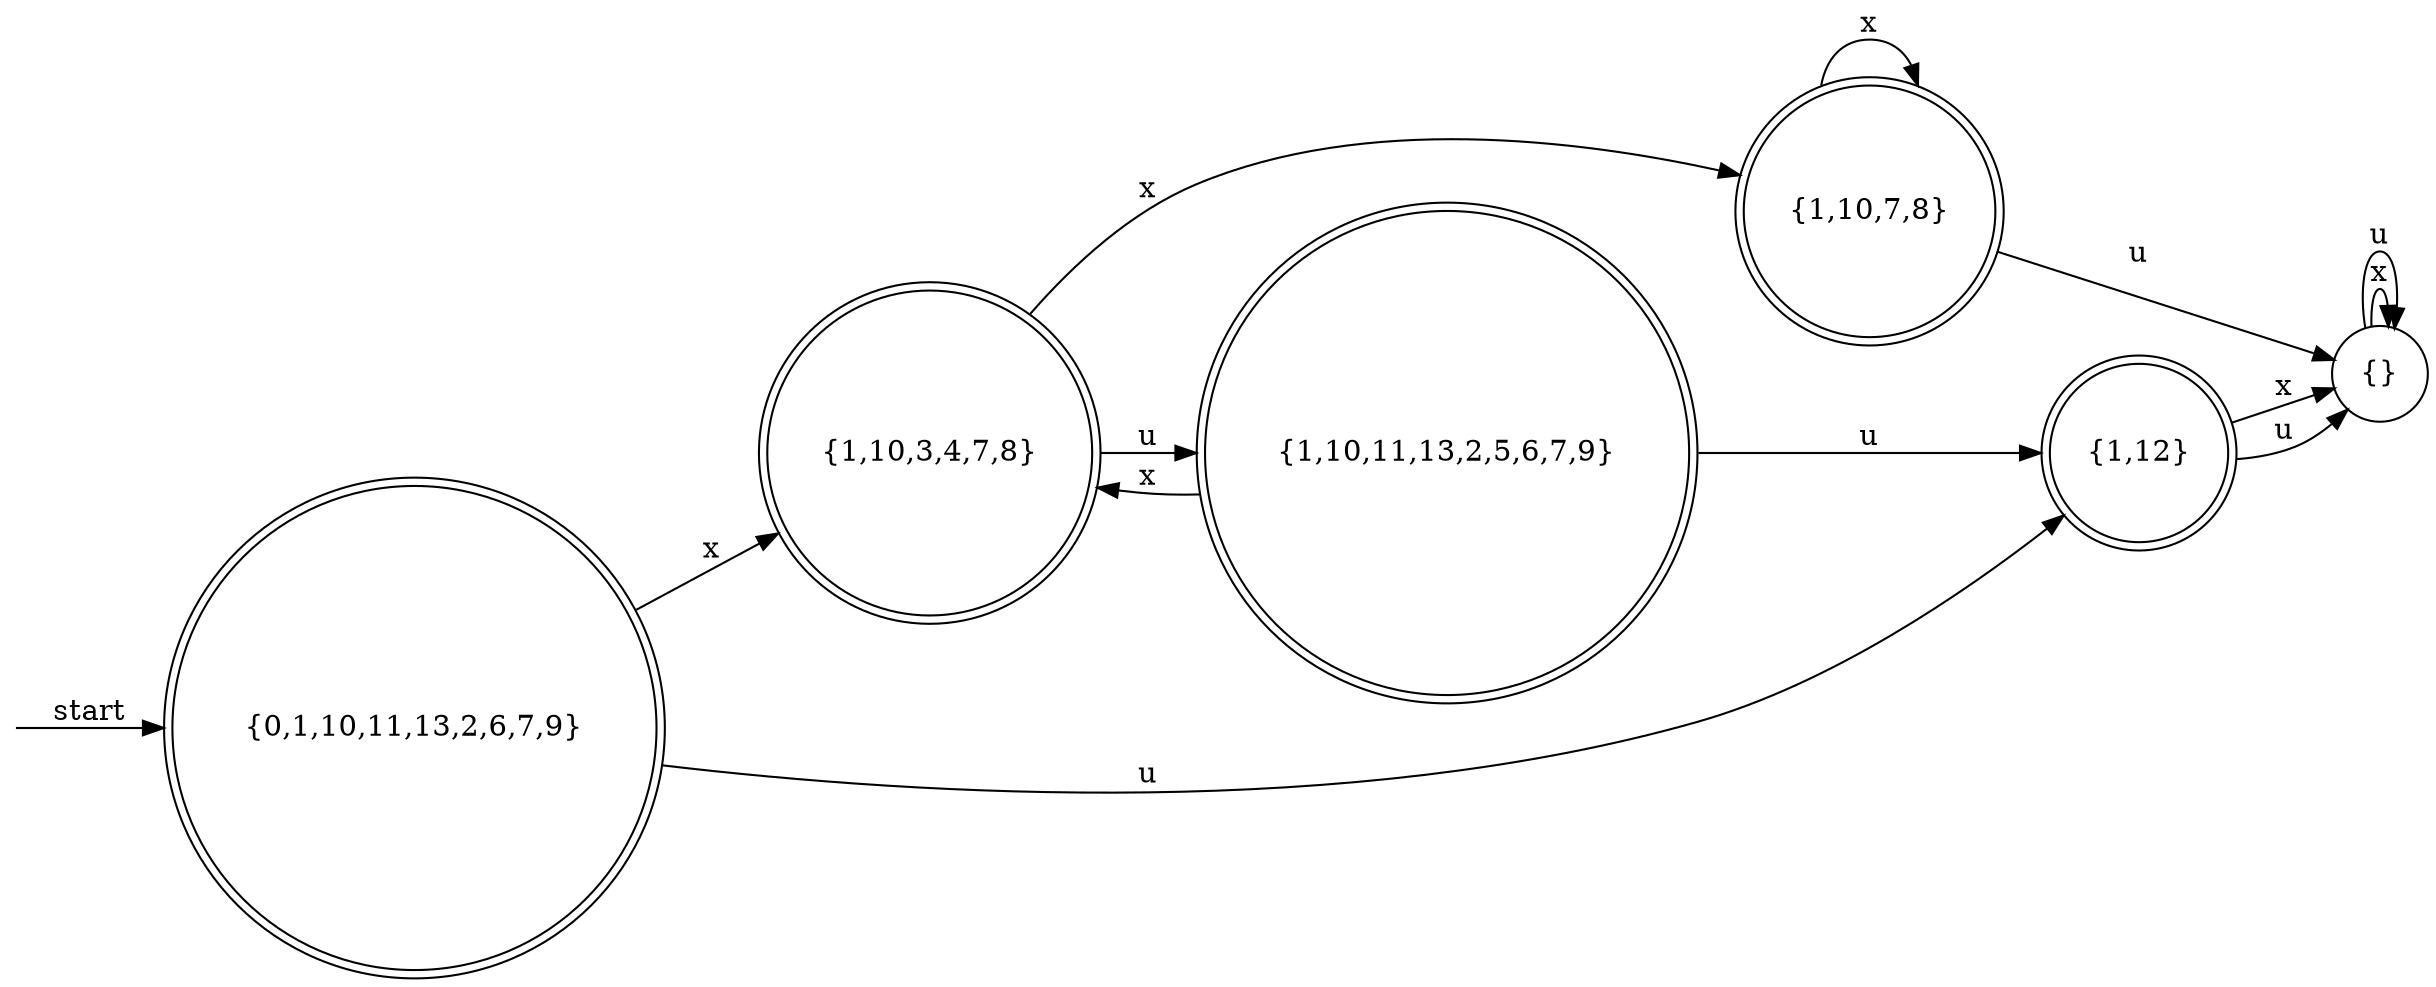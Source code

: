 digraph dfa {
    rankdir = LR;
    node [shape = doublecircle];    __start [style = invis, shape = point];
    __start -> "{0,1,10,11,13,2,6,7,9}" [ label = "start" ];
    node [shape = doublecircle]; "{0,1,10,11,13,2,6,7,9}" "{1,10,3,4,7,8}" "{1,10,7,8}" "{1,12}" "{1,10,11,13,2,5,6,7,9}"
    node [shape = circle];
    "{0,1,10,11,13,2,6,7,9}" -> "{1,10,3,4,7,8}" [ label = "x" ];
    "{0,1,10,11,13,2,6,7,9}" -> "{1,12}" [ label = "u" ];
    "{1,10,3,4,7,8}" -> "{1,10,7,8}" [ label = "x" ];
    "{1,10,3,4,7,8}" -> "{1,10,11,13,2,5,6,7,9}" [ label = "u" ];
    "{1,10,7,8}" -> "{1,10,7,8}" [ label = "x" ];
    "{1,10,7,8}" -> "{}" [ label = "u" ];
    "{1,12}" -> "{}" [ label = "x" ];
    "{1,12}" -> "{}" [ label = "u" ];
    "{1,10,11,13,2,5,6,7,9}" -> "{1,10,3,4,7,8}" [ label = "x" ];
    "{1,10,11,13,2,5,6,7,9}" -> "{1,12}" [ label = "u" ];
    "{}" -> "{}" [ label = "x" ];
    "{}" -> "{}" [ label = "u" ];
}
